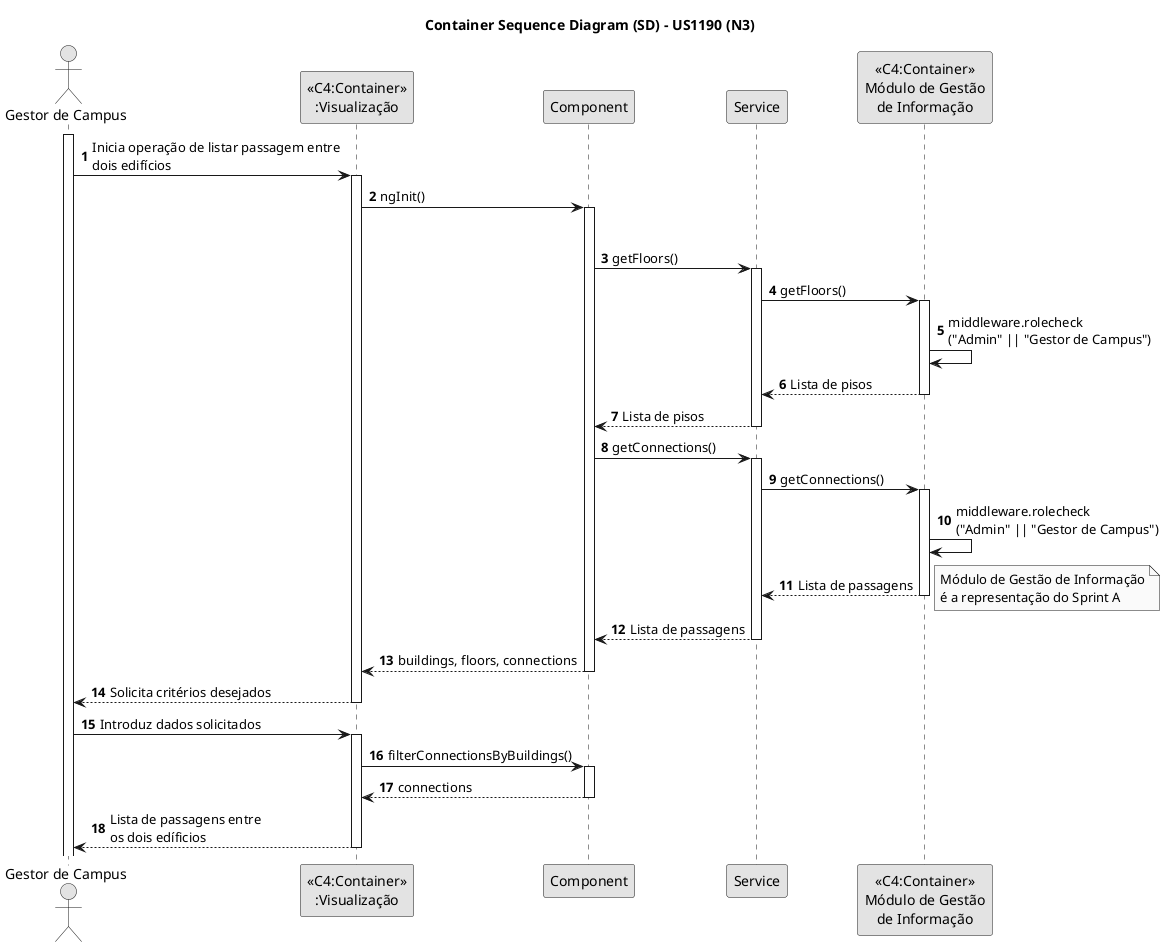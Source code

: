 @startuml
skinparam monochrome true
skinparam packageStyle rectangle
skinparam shadowing false

title Container Sequence Diagram (SD) - US1190 (N3)

autonumber

actor "Gestor de Campus"

activate "Gestor de Campus"
"Gestor de Campus" -> "<<C4:Container>>\n:Visualização": Inicia operação de listar passagem entre\ndois edifícios
activate "<<C4:Container>>\n:Visualização"
"<<C4:Container>>\n:Visualização" -> Component: ngInit()
activate Component
deactivate Service
Component -> Service : getFloors()
activate Service
Service -> "<<C4:Container>>\nMódulo de Gestão\nde Informação" : getFloors()
activate "<<C4:Container>>\nMódulo de Gestão\nde Informação"
"<<C4:Container>>\nMódulo de Gestão\nde Informação" -> "<<C4:Container>>\nMódulo de Gestão\nde Informação": middleware.rolecheck\n("Admin" || "Gestor de Campus")
"<<C4:Container>>\nMódulo de Gestão\nde Informação" --> Service : Lista de pisos
deactivate "<<C4:Container>>\nMódulo de Gestão\nde Informação"
Service --> Component : Lista de pisos
deactivate Service
Component -> Service : getConnections()
activate Service

Service -> "<<C4:Container>>\nMódulo de Gestão\nde Informação" : getConnections()
activate "<<C4:Container>>\nMódulo de Gestão\nde Informação"
"<<C4:Container>>\nMódulo de Gestão\nde Informação" -> "<<C4:Container>>\nMódulo de Gestão\nde Informação": middleware.rolecheck\n("Admin" || "Gestor de Campus")
"<<C4:Container>>\nMódulo de Gestão\nde Informação" --> Service: Lista de passagens
note right: Módulo de Gestão de Informação\né a representação do Sprint A
deactivate "<<C4:Container>>\nMódulo de Gestão\nde Informação"
Service --> Component: Lista de passagens
deactivate Service
Component --> "<<C4:Container>>\n:Visualização" : buildings, floors, connections
deactivate Component

"<<C4:Container>>\n:Visualização" --> "Gestor de Campus": Solicita critérios desejados
deactivate "<<C4:Container>>\n:Visualização"

"Gestor de Campus" -> "<<C4:Container>>\n:Visualização": Introduz dados solicitados
activate "<<C4:Container>>\n:Visualização"
"<<C4:Container>>\n:Visualização" -> Component : filterConnectionsByBuildings()
activate Component
Component --> "<<C4:Container>>\n:Visualização" : connections
deactivate Component
deactivate "<<C4:Container>>\nMódulo de Gestão\nde Informação"
"Gestor de Campus" <-- "<<C4:Container>>\n:Visualização": Lista de passagens entre\nos dois edíficios
deactivate "<<C4:Container>>\n:Visualização"

@enduml
